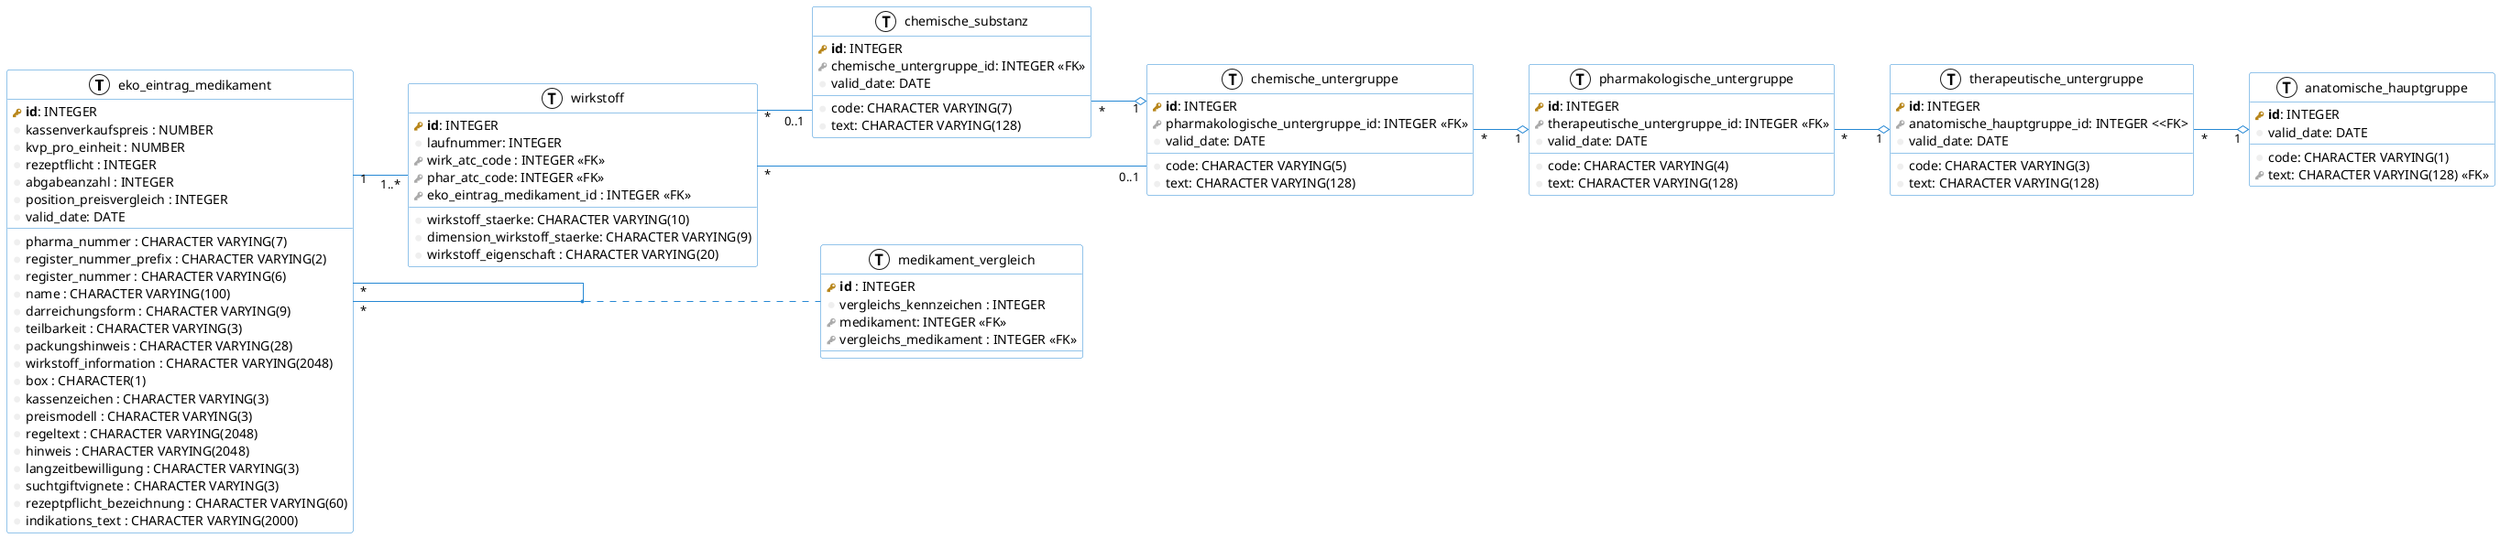 @startuml
left to right direction
skinparam roundcorner 5
skinparam linetype ortho
skinparam shadowing false
skinparam handwritten false
skinparam class {
    BackgroundColor white
    ArrowColor #2688d4
    BorderColor #2688d4
}

!define primary_key(x) <b><color:#b8861b><&key></color> x</b>
!define foreign_key(x) <color:#aaaaaa><&key></color> x
!define column(x) <color:#efefef><&media-record></color> x
!define table(x) entity x << (T, white) >>

table( eko_eintrag_medikament ) {
  primary_key( id ): INTEGER
  column( pharma_nummer ) : CHARACTER VARYING(7)
  column( register_nummer_prefix ) : CHARACTER VARYING(2)
  column( register_nummer ) : CHARACTER VARYING(6)
  column( name ) : CHARACTER VARYING(100)
  column( darreichungsform ) : CHARACTER VARYING(9)
  column( teilbarkeit ) : CHARACTER VARYING(3)
  column( packungshinweis ) : CHARACTER VARYING(28)
  column( wirkstoff_information ) : CHARACTER VARYING(2048)
  column( box ) : CHARACTER(1)
  column( kassenzeichen ) : CHARACTER VARYING(3)
  column( kassenverkaufspreis ) : NUMBER
  column( kvp_pro_einheit ) : NUMBER
  column( preismodell ) : CHARACTER VARYING(3)
  column( regeltext ) : CHARACTER VARYING(2048)
  column( hinweis ) : CHARACTER VARYING(2048)
  column( langzeitbewilligung ) : CHARACTER VARYING(3)
  column( suchtgiftvignete ) : CHARACTER VARYING(3)
  column( rezeptflicht ) : INTEGER
  column( rezeptpflicht_bezeichnung) : CHARACTER VARYING(60)
  column( abgabeanzahl ) : INTEGER
  column( position_preisvergleich) : INTEGER
  column( indikations_text) : CHARACTER VARYING(2000)
  column( valid_date ): DATE
}

table( chemische_substanz ){
 primary_key(id): INTEGER
 column(code): CHARACTER VARYING(7)
 column(text): CHARACTER VARYING(128)
 foreign_key(chemische_untergruppe_id): INTEGER <<FK>>
 column( valid_date ): DATE
}
table( chemische_untergruppe ){
 primary_key(id): INTEGER
 column(code): CHARACTER VARYING(5)
 column(text): CHARACTER VARYING(128)
 foreign_key( pharmakologische_untergruppe_id): INTEGER <<FK>>
 column( valid_date ): DATE
}
table( pharmakologische_untergruppe ){
 primary_key(id): INTEGER
 column(code): CHARACTER VARYING(4)
 column(text): CHARACTER VARYING(128)
 foreign_key( therapeutische_untergruppe_id): INTEGER <<FK>>
 column( valid_date ): DATE
}
table(therapeutische_untergruppe){
 primary_key(id): INTEGER
 column(code): CHARACTER VARYING(3)
 column(text): CHARACTER VARYING(128)
 foreign_key( anatomische_hauptgruppe_id): INTEGER <<FK>
 column( valid_date ): DATE
}
table(anatomische_hauptgruppe){
 primary_key(id): INTEGER
 column(code): CHARACTER VARYING(1)
 foreign_key(text): CHARACTER VARYING(128) <<FK>>
 column( valid_date ): DATE
}

table( wirkstoff ){
	primary_key( id ): INTEGER
	column( laufnummer ): INTEGER
	column( wirkstoff_staerke ): CHARACTER VARYING(10)
	column( dimension_wirkstoff_staerke ): CHARACTER VARYING(9)
	column( wirkstoff_eigenschaft ) : CHARACTER VARYING(20)
	foreign_key( wirk_atc_code) : INTEGER <<FK>>
	foreign_key( phar_atc_code ): INTEGER <<FK>>
	foreign_key( eko_eintrag_medikament_id ) : INTEGER <<FK>>
}

table(medikament_vergleich){
	primary_key( id ) : INTEGER
	column( vergleichs_kennzeichen ) : INTEGER
    foreign_key(medikament): INTEGER <<FK>>
	foreign_key( vergleichs_medikament ) : INTEGER <<FK>>
}

eko_eintrag_medikament "1" -- "1..*" wirkstoff
eko_eintrag_medikament "*" -- "*" eko_eintrag_medikament
( eko_eintrag_medikament, eko_eintrag_medikament) .. medikament_vergleich
chemische_substanz "*" --o "1" chemische_untergruppe
chemische_untergruppe "*" --o "1" pharmakologische_untergruppe
pharmakologische_untergruppe "*" --o "1" therapeutische_untergruppe
therapeutische_untergruppe "*" --o "1" anatomische_hauptgruppe
wirkstoff "*" -- "0..1" chemische_untergruppe
wirkstoff "*" -- "0..1" chemische_substanz

@enduml